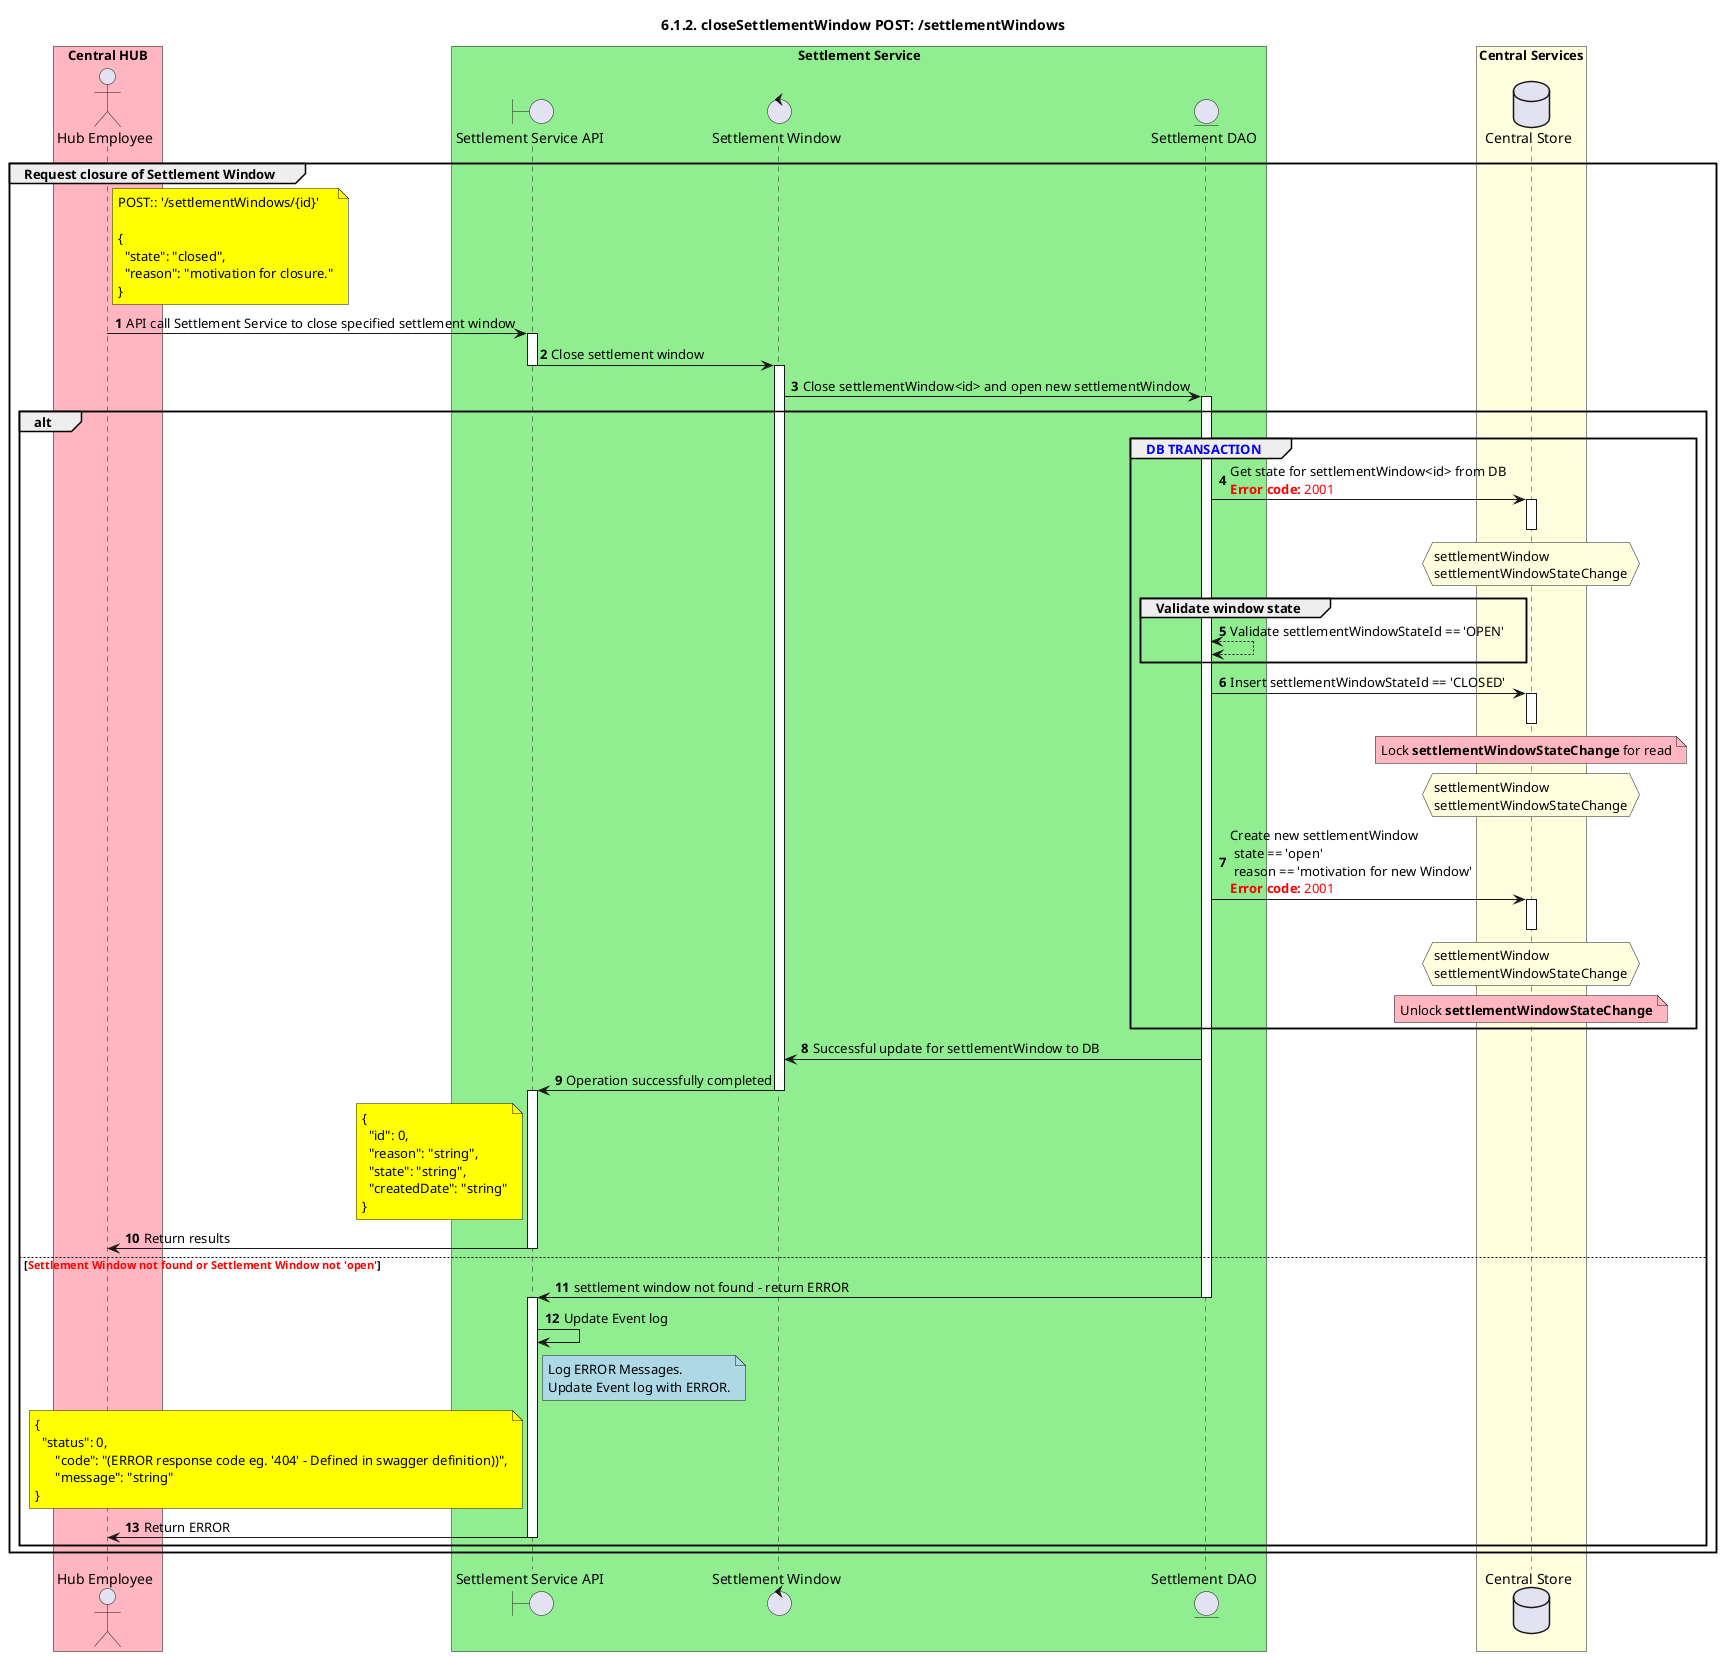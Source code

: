 @startuml
' declate title
title 6.1.2. closeSettlementWindow POST: /settlementWindows

autonumber

' Actor Keys:

' declare actors

actor "Hub Employee" as OPERATOR

boundary "Settlement Service API" as SSAPI
control "Settlement Window" as SETTLEWINDOW
entity "Settlement DAO" as SETTLE_DAO

database "Central Store" as DB

box "Central HUB" #LightPink
    participant OPERATOR
end box

box "Settlement Service" #LightGreen
    participant SSAPI
    participant SETTLEWINDOW
    participant SETTLE_DAO
end box

box "Central Services" #LightYellow
    participant DB
end box

' start flow

group Request closure of Settlement Window
    note right of OPERATOR #Yellow
        POST:: '/settlementWindows/{id}'

        {
          "state": "closed",
          "reason": "motivation for closure."
        }
    end note
    OPERATOR -> SSAPI: API call Settlement Service to close specified settlement window
    activate SSAPI
    SSAPI -> SETTLEWINDOW: Close settlement window
    deactivate SSAPI
    activate SETTLEWINDOW
        SETTLEWINDOW -> SETTLE_DAO: Close settlementWindow<id> and open new settlementWindow
    alt
        activate SETTLE_DAO
        group <color #blue>DB TRANSACTION</color>
            SETTLE_DAO -> DB: Get state for settlementWindow<id> from DB \n<color #FF0000><b>Error code:</b> 2001</color>
            activate DB
            hnote over DB #LightYellow
                settlementWindow
                settlementWindowStateChange
            end hnote
            deactivate DB
            group Validate window state
                SETTLE_DAO <--> SETTLE_DAO: Validate settlementWindowStateId == 'OPEN'
            end
                SETTLE_DAO -> DB: Insert settlementWindowStateId == 'CLOSED'
                note over DB #Lightpink
                Lock **settlementWindowStateChange** for read
                end note
            activate DB
                hnote over DB #LightYellow
                settlementWindow
                settlementWindowStateChange
                end hnote
            deactivate DB

            SETTLE_DAO -> DB: Create new settlementWindow \n state == 'open'\n reason == 'motivation for new Window' \n<color #FF0000><b>Error code:</b> 2001</color>
            activate DB
                hnote over DB #LightYellow
                settlementWindow
                settlementWindowStateChange
                end hnote
            deactivate DB
                note over DB #Lightpink
                Unlock **settlementWindowStateChange**
                end note
        end
        SETTLEWINDOW <- SETTLE_DAO: Successful update for settlementWindow to DB
    SSAPI <- SETTLEWINDOW: Operation successfully completed
    deactivate SETTLEWINDOW
    activate SSAPI
        note left of SSAPI #Yellow
        {
          "id": 0,
          "reason": "string",
          "state": "string",
          "createdDate": "string"
        }
        end note
    OPERATOR <- SSAPI: Return results
    deactivate SSAPI
    else <color #FF0000><b>Settlement Window not found or Settlement Window not 'open'</b></color>

    SETTLE_DAO -> SSAPI: settlement window not found - return ERROR
    deactivate SETTLE_DAO
    activate SSAPI
    SSAPI -> SSAPI: Update Event log
    note right of SSAPI #LightBlue
        Log ERROR Messages.
        Update Event log with ERROR.
    end note
    note left of SSAPI #Yellow
        {
          "status": 0,
              "code": "(ERROR response code eg. '404' - Defined in swagger definition))",
              "message": "string"
        }
    end note
    OPERATOR <- SSAPI: Return ERROR
    deactivate SSAPI
    end
end
@enduml
